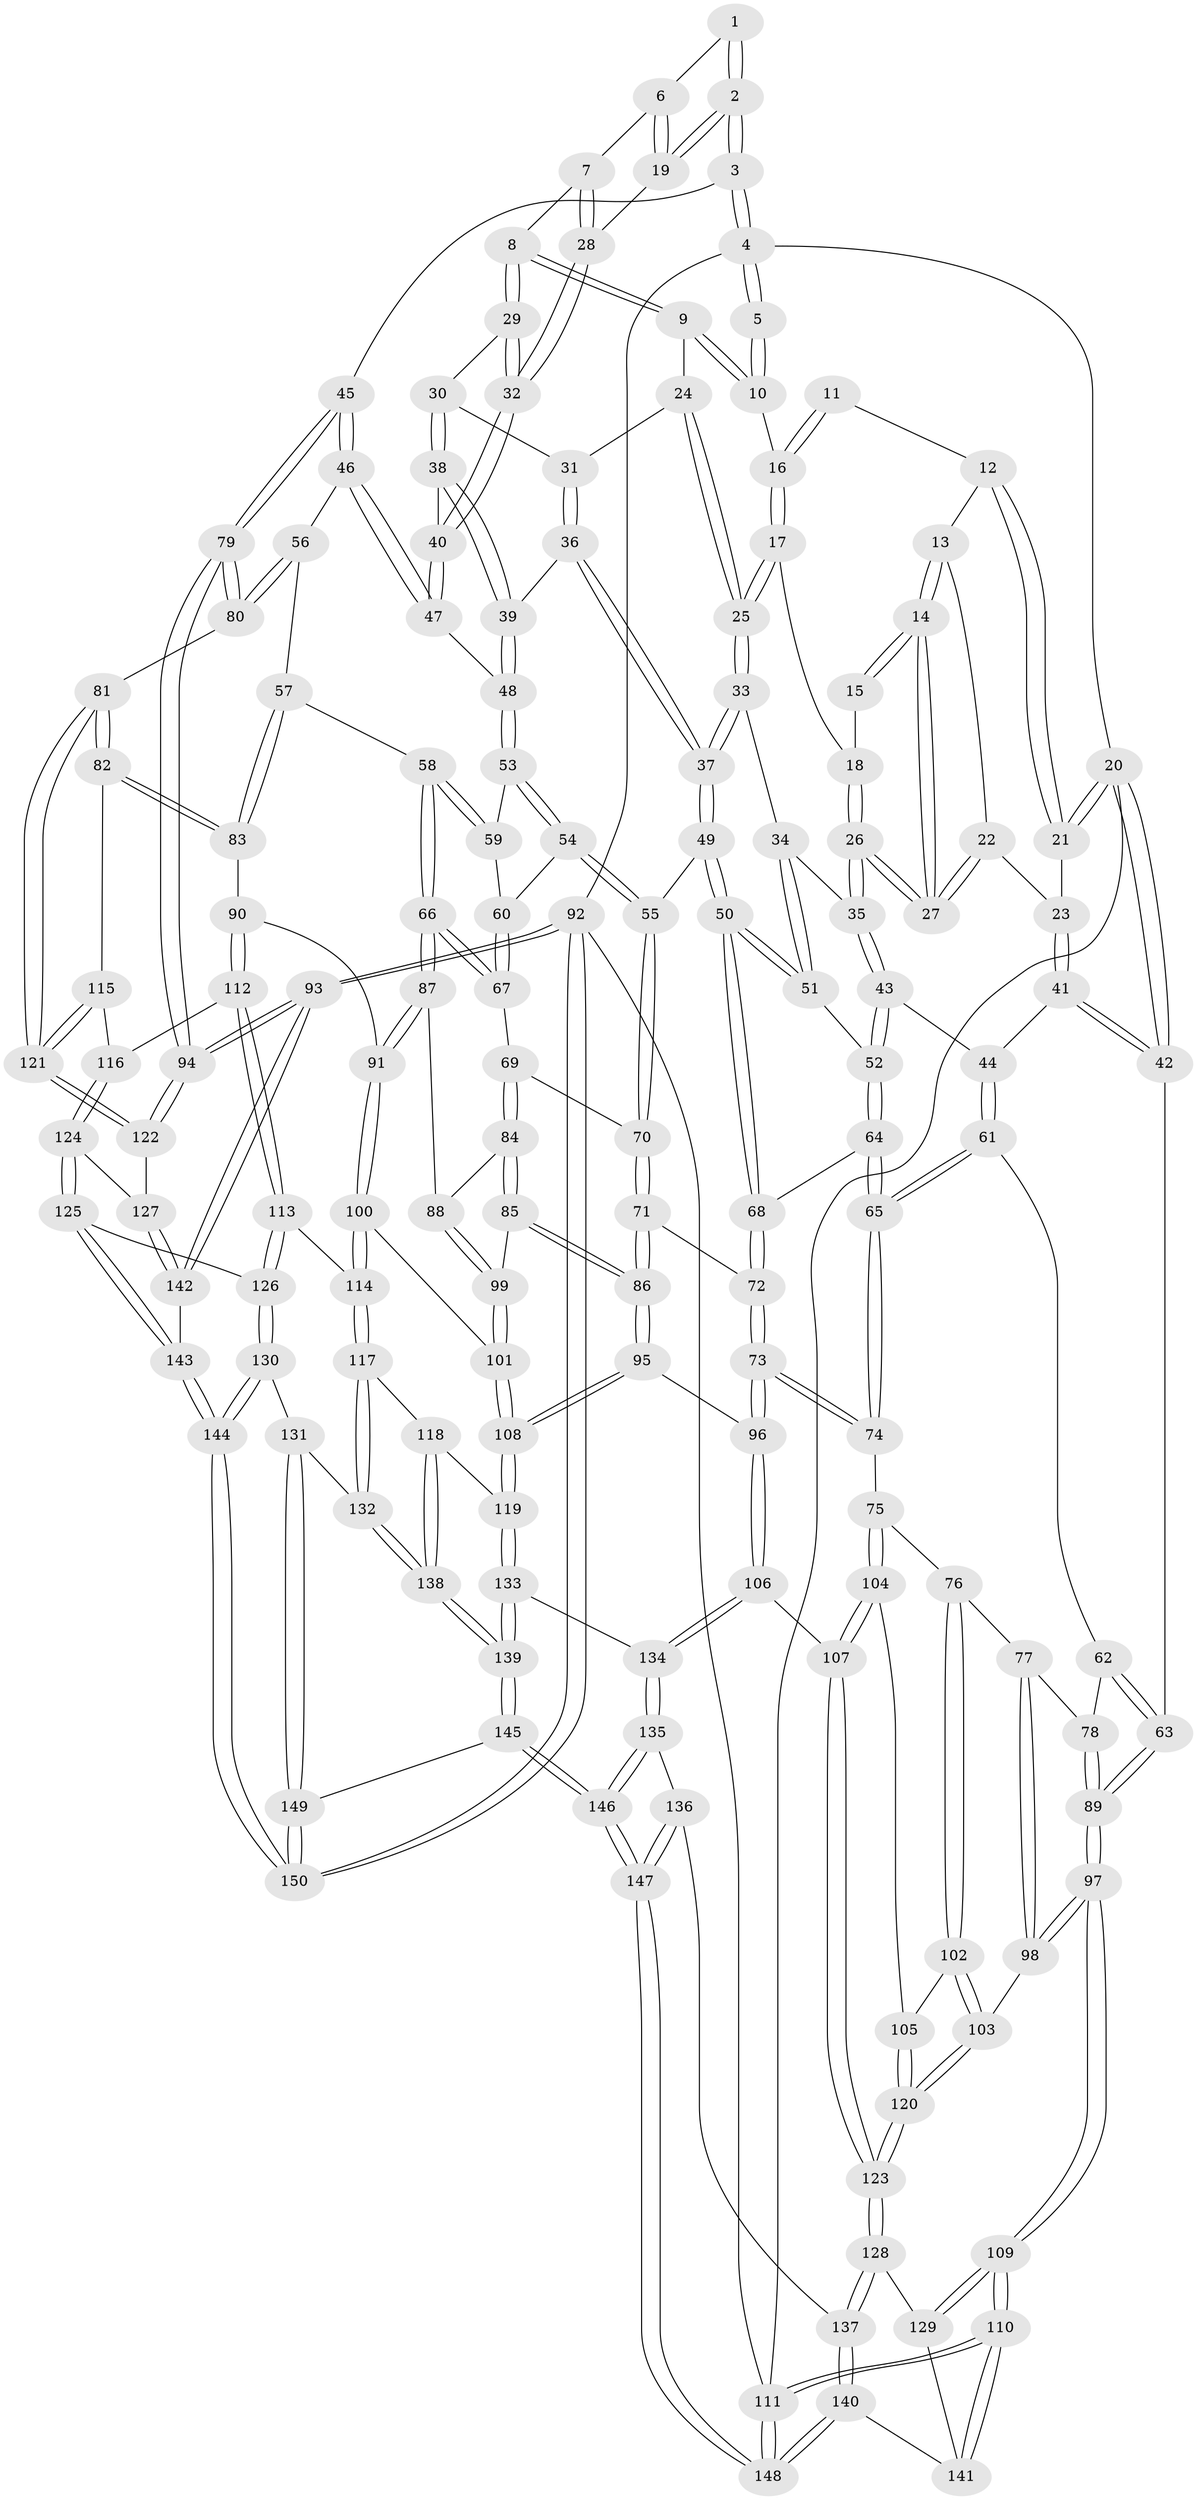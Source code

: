 // Generated by graph-tools (version 1.1) at 2025/17/03/09/25 04:17:11]
// undirected, 150 vertices, 372 edges
graph export_dot {
graph [start="1"]
  node [color=gray90,style=filled];
  1 [pos="+0.8892950606372747+0"];
  2 [pos="+1+0.15424424017603303"];
  3 [pos="+1+0.2273773406004309"];
  4 [pos="+1+0"];
  5 [pos="+0.8227425484753214+0"];
  6 [pos="+0.8810618900308236+0.0390777518008038"];
  7 [pos="+0.8645649610877589+0.0933266589943105"];
  8 [pos="+0.7010713773520474+0"];
  9 [pos="+0.687565631686486+0"];
  10 [pos="+0.6745853769113049+0"];
  11 [pos="+0.448912190705048+0"];
  12 [pos="+0+0"];
  13 [pos="+0.115481592404566+0"];
  14 [pos="+0.2734693153707424+0.11475408599344167"];
  15 [pos="+0.3681517000050394+0"];
  16 [pos="+0.5136999536773857+0"];
  17 [pos="+0.4831715300181709+0.07627198803796534"];
  18 [pos="+0.4009294413399384+0.0964761910414155"];
  19 [pos="+0.9972384908983145+0.15396207579328294"];
  20 [pos="+0+0"];
  21 [pos="+0+0"];
  22 [pos="+0.19027714671539547+0.12334324712657839"];
  23 [pos="+0.09489230374436136+0.09028714475602834"];
  24 [pos="+0.5653083940262977+0.11205945807516518"];
  25 [pos="+0.49143420148274447+0.10611253845962486"];
  26 [pos="+0.2808076415929007+0.20034563491348406"];
  27 [pos="+0.2673205948146582+0.16174629758521647"];
  28 [pos="+0.8823774672238129+0.15909931957962173"];
  29 [pos="+0.7024994810796952+0.008683490372200385"];
  30 [pos="+0.684981731870017+0.07251531761542618"];
  31 [pos="+0.5819820624707682+0.13151467522930604"];
  32 [pos="+0.832980601294027+0.18765766459759378"];
  33 [pos="+0.4737075729146051+0.22508450245888875"];
  34 [pos="+0.3518544958558105+0.23421881953323606"];
  35 [pos="+0.2821042748943487+0.20958269233148935"];
  36 [pos="+0.5967594891064292+0.2599103990995005"];
  37 [pos="+0.5528419972114585+0.272064383959764"];
  38 [pos="+0.6763248871208982+0.1617957599922112"];
  39 [pos="+0.6099548208152188+0.2593515450411521"];
  40 [pos="+0.8225193111412772+0.20493279411365997"];
  41 [pos="+0.028860265842786836+0.2554802506558129"];
  42 [pos="+0+0.2953379787087895"];
  43 [pos="+0.20676936850664518+0.2874634509193392"];
  44 [pos="+0.1914716635787831+0.29839583799968145"];
  45 [pos="+1+0.22955199210806543"];
  46 [pos="+0.8690012806559424+0.3611941171079998"];
  47 [pos="+0.807380773771444+0.28686429343518033"];
  48 [pos="+0.6820713131195331+0.3031706365878464"];
  49 [pos="+0.5248728674866415+0.37888654488277623"];
  50 [pos="+0.48028564164364357+0.41118633654784337"];
  51 [pos="+0.380597174286848+0.33237458478306037"];
  52 [pos="+0.3523178652408961+0.41907370311550063"];
  53 [pos="+0.6835532613245929+0.34328240591299264"];
  54 [pos="+0.6004313288834107+0.427501157713012"];
  55 [pos="+0.5786014061565493+0.4284984498034437"];
  56 [pos="+0.8506521184893763+0.44443471342698493"];
  57 [pos="+0.8500153381247832+0.4448784129457941"];
  58 [pos="+0.7337615037488843+0.4810309945284991"];
  59 [pos="+0.6895506443117603+0.36767832747572665"];
  60 [pos="+0.6264992457679348+0.4348172987325785"];
  61 [pos="+0.17744678882590256+0.4374182658776519"];
  62 [pos="+0.1579787776152021+0.44842914425792363"];
  63 [pos="+0+0.41799330355990333"];
  64 [pos="+0.35761849658688233+0.4457926075267475"];
  65 [pos="+0.2922148740610734+0.5354413038685687"];
  66 [pos="+0.7319903276388405+0.4829127438209231"];
  67 [pos="+0.7116624503956263+0.4822995773299904"];
  68 [pos="+0.4689558209058374+0.4292942654494808"];
  69 [pos="+0.6069642995668121+0.5168028123659482"];
  70 [pos="+0.5832157366196122+0.4897155653361079"];
  71 [pos="+0.48185792894184654+0.5242600343649921"];
  72 [pos="+0.4805412976670146+0.5232109997321184"];
  73 [pos="+0.32404652468657535+0.5757405699408024"];
  74 [pos="+0.29463937034345616+0.5438618202499894"];
  75 [pos="+0.2799425974554936+0.5539411907360102"];
  76 [pos="+0.17400169222918163+0.616597560475648"];
  77 [pos="+0.11844559563843354+0.5572150019654906"];
  78 [pos="+0.12851350378152407+0.4987707410848413"];
  79 [pos="+1+0.5629229234664018"];
  80 [pos="+1+0.5703404813523999"];
  81 [pos="+1+0.5707759960458159"];
  82 [pos="+0.9014839641482737+0.6261203081399332"];
  83 [pos="+0.8375530996332481+0.5802011621816285"];
  84 [pos="+0.6022157159772102+0.5451374387139111"];
  85 [pos="+0.5500001903834402+0.6019260456520654"];
  86 [pos="+0.5299953068010861+0.6108191023363319"];
  87 [pos="+0.7259815720471263+0.5625736543884955"];
  88 [pos="+0.6487669773505286+0.5748402329135662"];
  89 [pos="+0+0.6080239010481376"];
  90 [pos="+0.7603935003896131+0.615655732449436"];
  91 [pos="+0.7344928180028882+0.5886387937879777"];
  92 [pos="+1+1"];
  93 [pos="+1+1"];
  94 [pos="+1+0.8984834482603185"];
  95 [pos="+0.49722669140677794+0.705984584512136"];
  96 [pos="+0.3600334959307509+0.6904417788089696"];
  97 [pos="+0+0.6277684936114097"];
  98 [pos="+0+0.6598085575084552"];
  99 [pos="+0.6318727113200783+0.6216031643008263"];
  100 [pos="+0.6548906544076578+0.647656393341027"];
  101 [pos="+0.6533428653156936+0.6471960809723389"];
  102 [pos="+0.16931549545081664+0.6268706891027961"];
  103 [pos="+0.012919217085438712+0.67118247285378"];
  104 [pos="+0.20506669860019847+0.6903757342312373"];
  105 [pos="+0.17735703225756053+0.6568172986578612"];
  106 [pos="+0.33067847115032345+0.7275965121500603"];
  107 [pos="+0.2122141818662225+0.7031835500990945"];
  108 [pos="+0.5188225770337256+0.7309641492261327"];
  109 [pos="+0+0.8229883310894163"];
  110 [pos="+0+1"];
  111 [pos="+0+1"];
  112 [pos="+0.7726831759576929+0.6644008116024452"];
  113 [pos="+0.7033039281651584+0.7320149070151337"];
  114 [pos="+0.6967469277355058+0.7318426004177937"];
  115 [pos="+0.8808075959679885+0.6566347235407449"];
  116 [pos="+0.8032879727615447+0.6786270920558908"];
  117 [pos="+0.613916265439876+0.7735954503016234"];
  118 [pos="+0.534003062018367+0.7579282326954792"];
  119 [pos="+0.5339421182320251+0.7578718815316261"];
  120 [pos="+0.09265331381958448+0.742403073923795"];
  121 [pos="+0.9181754921391972+0.7727059639196296"];
  122 [pos="+0.9168271315236871+0.8057630361565411"];
  123 [pos="+0.12144169513616745+0.7814418136172938"];
  124 [pos="+0.8502114472602399+0.8159618309637062"];
  125 [pos="+0.8454743118334296+0.8184798968435463"];
  126 [pos="+0.7892430819869807+0.8357269262751368"];
  127 [pos="+0.901493306614878+0.8118786028779703"];
  128 [pos="+0.12404845844228231+0.7926647837593278"];
  129 [pos="+0.058615311217392906+0.8358535575938442"];
  130 [pos="+0.7403288903384121+0.8959589496464935"];
  131 [pos="+0.7029426477811986+0.9011975028284027"];
  132 [pos="+0.682398173692601+0.8957562604432115"];
  133 [pos="+0.39085256420069436+0.8857315335391611"];
  134 [pos="+0.3009234288060998+0.8418851779871637"];
  135 [pos="+0.27958686255214527+0.8560279419435669"];
  136 [pos="+0.21967971089866822+0.8663402591280482"];
  137 [pos="+0.19509365800376183+0.8646795671602309"];
  138 [pos="+0.538568900719876+0.9559470650983714"];
  139 [pos="+0.49549767973327485+1"];
  140 [pos="+0.14577337755190858+0.9223044705167737"];
  141 [pos="+0.04481540225797885+0.956652313139895"];
  142 [pos="+0.9086788185264953+0.9381250354889591"];
  143 [pos="+0.8596228751541454+0.9626841510121884"];
  144 [pos="+0.815682084948476+1"];
  145 [pos="+0.4825389147894918+1"];
  146 [pos="+0.3512708830422296+1"];
  147 [pos="+0.23629209779711957+1"];
  148 [pos="+0.23086965873649457+1"];
  149 [pos="+0.630460662217472+1"];
  150 [pos="+0.8438523403882833+1"];
  1 -- 2;
  1 -- 2;
  1 -- 6;
  2 -- 3;
  2 -- 3;
  2 -- 19;
  2 -- 19;
  3 -- 4;
  3 -- 4;
  3 -- 45;
  4 -- 5;
  4 -- 5;
  4 -- 20;
  4 -- 92;
  5 -- 10;
  5 -- 10;
  6 -- 7;
  6 -- 19;
  6 -- 19;
  7 -- 8;
  7 -- 28;
  7 -- 28;
  8 -- 9;
  8 -- 9;
  8 -- 29;
  8 -- 29;
  9 -- 10;
  9 -- 10;
  9 -- 24;
  10 -- 16;
  11 -- 12;
  11 -- 16;
  11 -- 16;
  12 -- 13;
  12 -- 21;
  12 -- 21;
  13 -- 14;
  13 -- 14;
  13 -- 22;
  14 -- 15;
  14 -- 15;
  14 -- 27;
  14 -- 27;
  15 -- 18;
  16 -- 17;
  16 -- 17;
  17 -- 18;
  17 -- 25;
  17 -- 25;
  18 -- 26;
  18 -- 26;
  19 -- 28;
  20 -- 21;
  20 -- 21;
  20 -- 42;
  20 -- 42;
  20 -- 111;
  21 -- 23;
  22 -- 23;
  22 -- 27;
  22 -- 27;
  23 -- 41;
  23 -- 41;
  24 -- 25;
  24 -- 25;
  24 -- 31;
  25 -- 33;
  25 -- 33;
  26 -- 27;
  26 -- 27;
  26 -- 35;
  26 -- 35;
  28 -- 32;
  28 -- 32;
  29 -- 30;
  29 -- 32;
  29 -- 32;
  30 -- 31;
  30 -- 38;
  30 -- 38;
  31 -- 36;
  31 -- 36;
  32 -- 40;
  32 -- 40;
  33 -- 34;
  33 -- 37;
  33 -- 37;
  34 -- 35;
  34 -- 51;
  34 -- 51;
  35 -- 43;
  35 -- 43;
  36 -- 37;
  36 -- 37;
  36 -- 39;
  37 -- 49;
  37 -- 49;
  38 -- 39;
  38 -- 39;
  38 -- 40;
  39 -- 48;
  39 -- 48;
  40 -- 47;
  40 -- 47;
  41 -- 42;
  41 -- 42;
  41 -- 44;
  42 -- 63;
  43 -- 44;
  43 -- 52;
  43 -- 52;
  44 -- 61;
  44 -- 61;
  45 -- 46;
  45 -- 46;
  45 -- 79;
  45 -- 79;
  46 -- 47;
  46 -- 47;
  46 -- 56;
  47 -- 48;
  48 -- 53;
  48 -- 53;
  49 -- 50;
  49 -- 50;
  49 -- 55;
  50 -- 51;
  50 -- 51;
  50 -- 68;
  50 -- 68;
  51 -- 52;
  52 -- 64;
  52 -- 64;
  53 -- 54;
  53 -- 54;
  53 -- 59;
  54 -- 55;
  54 -- 55;
  54 -- 60;
  55 -- 70;
  55 -- 70;
  56 -- 57;
  56 -- 80;
  56 -- 80;
  57 -- 58;
  57 -- 83;
  57 -- 83;
  58 -- 59;
  58 -- 59;
  58 -- 66;
  58 -- 66;
  59 -- 60;
  60 -- 67;
  60 -- 67;
  61 -- 62;
  61 -- 65;
  61 -- 65;
  62 -- 63;
  62 -- 63;
  62 -- 78;
  63 -- 89;
  63 -- 89;
  64 -- 65;
  64 -- 65;
  64 -- 68;
  65 -- 74;
  65 -- 74;
  66 -- 67;
  66 -- 67;
  66 -- 87;
  66 -- 87;
  67 -- 69;
  68 -- 72;
  68 -- 72;
  69 -- 70;
  69 -- 84;
  69 -- 84;
  70 -- 71;
  70 -- 71;
  71 -- 72;
  71 -- 86;
  71 -- 86;
  72 -- 73;
  72 -- 73;
  73 -- 74;
  73 -- 74;
  73 -- 96;
  73 -- 96;
  74 -- 75;
  75 -- 76;
  75 -- 104;
  75 -- 104;
  76 -- 77;
  76 -- 102;
  76 -- 102;
  77 -- 78;
  77 -- 98;
  77 -- 98;
  78 -- 89;
  78 -- 89;
  79 -- 80;
  79 -- 80;
  79 -- 94;
  79 -- 94;
  80 -- 81;
  81 -- 82;
  81 -- 82;
  81 -- 121;
  81 -- 121;
  82 -- 83;
  82 -- 83;
  82 -- 115;
  83 -- 90;
  84 -- 85;
  84 -- 85;
  84 -- 88;
  85 -- 86;
  85 -- 86;
  85 -- 99;
  86 -- 95;
  86 -- 95;
  87 -- 88;
  87 -- 91;
  87 -- 91;
  88 -- 99;
  88 -- 99;
  89 -- 97;
  89 -- 97;
  90 -- 91;
  90 -- 112;
  90 -- 112;
  91 -- 100;
  91 -- 100;
  92 -- 93;
  92 -- 93;
  92 -- 150;
  92 -- 150;
  92 -- 111;
  93 -- 94;
  93 -- 94;
  93 -- 142;
  93 -- 142;
  94 -- 122;
  94 -- 122;
  95 -- 96;
  95 -- 108;
  95 -- 108;
  96 -- 106;
  96 -- 106;
  97 -- 98;
  97 -- 98;
  97 -- 109;
  97 -- 109;
  98 -- 103;
  99 -- 101;
  99 -- 101;
  100 -- 101;
  100 -- 114;
  100 -- 114;
  101 -- 108;
  101 -- 108;
  102 -- 103;
  102 -- 103;
  102 -- 105;
  103 -- 120;
  103 -- 120;
  104 -- 105;
  104 -- 107;
  104 -- 107;
  105 -- 120;
  105 -- 120;
  106 -- 107;
  106 -- 134;
  106 -- 134;
  107 -- 123;
  107 -- 123;
  108 -- 119;
  108 -- 119;
  109 -- 110;
  109 -- 110;
  109 -- 129;
  109 -- 129;
  110 -- 111;
  110 -- 111;
  110 -- 141;
  110 -- 141;
  111 -- 148;
  111 -- 148;
  112 -- 113;
  112 -- 113;
  112 -- 116;
  113 -- 114;
  113 -- 126;
  113 -- 126;
  114 -- 117;
  114 -- 117;
  115 -- 116;
  115 -- 121;
  115 -- 121;
  116 -- 124;
  116 -- 124;
  117 -- 118;
  117 -- 132;
  117 -- 132;
  118 -- 119;
  118 -- 138;
  118 -- 138;
  119 -- 133;
  119 -- 133;
  120 -- 123;
  120 -- 123;
  121 -- 122;
  121 -- 122;
  122 -- 127;
  123 -- 128;
  123 -- 128;
  124 -- 125;
  124 -- 125;
  124 -- 127;
  125 -- 126;
  125 -- 143;
  125 -- 143;
  126 -- 130;
  126 -- 130;
  127 -- 142;
  127 -- 142;
  128 -- 129;
  128 -- 137;
  128 -- 137;
  129 -- 141;
  130 -- 131;
  130 -- 144;
  130 -- 144;
  131 -- 132;
  131 -- 149;
  131 -- 149;
  132 -- 138;
  132 -- 138;
  133 -- 134;
  133 -- 139;
  133 -- 139;
  134 -- 135;
  134 -- 135;
  135 -- 136;
  135 -- 146;
  135 -- 146;
  136 -- 137;
  136 -- 147;
  136 -- 147;
  137 -- 140;
  137 -- 140;
  138 -- 139;
  138 -- 139;
  139 -- 145;
  139 -- 145;
  140 -- 141;
  140 -- 148;
  140 -- 148;
  142 -- 143;
  143 -- 144;
  143 -- 144;
  144 -- 150;
  144 -- 150;
  145 -- 146;
  145 -- 146;
  145 -- 149;
  146 -- 147;
  146 -- 147;
  147 -- 148;
  147 -- 148;
  149 -- 150;
  149 -- 150;
}
